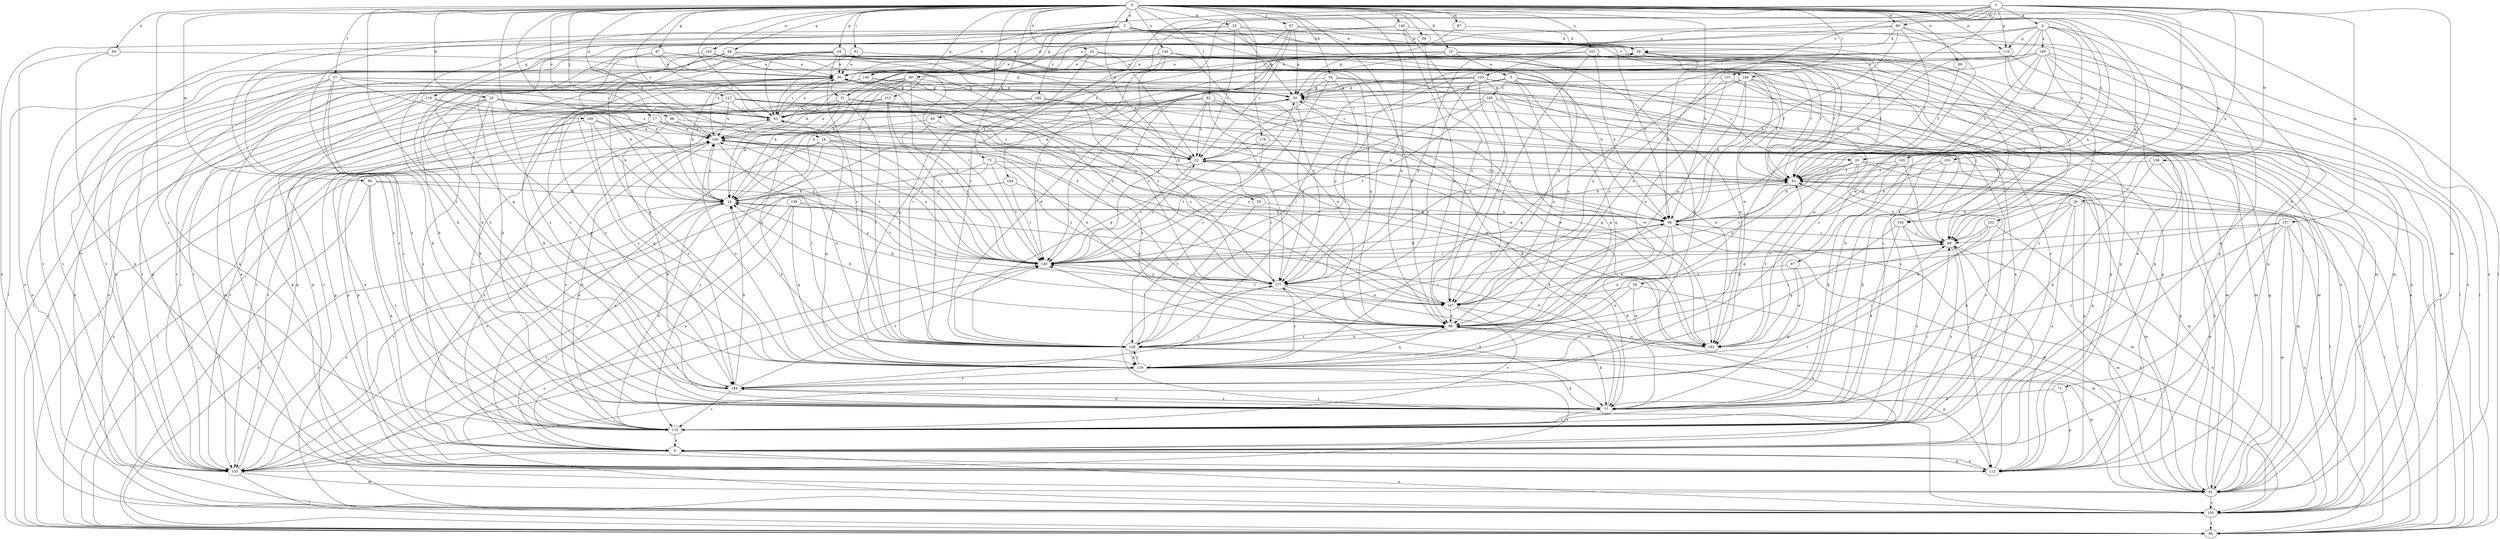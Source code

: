 strict digraph  {
0;
1;
2;
4;
5;
6;
10;
14;
17;
18;
20;
22;
23;
24;
25;
26;
28;
31;
36;
37;
39;
43;
44;
47;
48;
49;
50;
54;
55;
56;
59;
61;
63;
64;
66;
67;
69;
71;
75;
77;
82;
84;
86;
87;
90;
91;
94;
97;
98;
99;
101;
102;
103;
104;
105;
110;
112;
113;
117;
118;
119;
121;
126;
133;
139;
140;
142;
143;
145;
146;
147;
148;
149;
155;
157;
158;
162;
163;
164;
168;
169;
177;
178;
180;
182;
183;
184;
0 -> 2  [label=a];
0 -> 10  [label=b];
0 -> 14  [label=b];
0 -> 17  [label=c];
0 -> 18  [label=c];
0 -> 23  [label=d];
0 -> 24  [label=d];
0 -> 25  [label=d];
0 -> 26  [label=d];
0 -> 37  [label=f];
0 -> 44  [label=g];
0 -> 47  [label=g];
0 -> 48  [label=g];
0 -> 54  [label=h];
0 -> 55  [label=h];
0 -> 56  [label=h];
0 -> 59  [label=i];
0 -> 61  [label=i];
0 -> 63  [label=i];
0 -> 64  [label=j];
0 -> 66  [label=j];
0 -> 67  [label=j];
0 -> 71  [label=k];
0 -> 75  [label=k];
0 -> 77  [label=k];
0 -> 82  [label=l];
0 -> 84  [label=l];
0 -> 86  [label=m];
0 -> 87  [label=m];
0 -> 90  [label=m];
0 -> 94  [label=n];
0 -> 97  [label=n];
0 -> 98  [label=n];
0 -> 99  [label=o];
0 -> 101  [label=o];
0 -> 110  [label=p];
0 -> 113  [label=q];
0 -> 117  [label=q];
0 -> 133  [label=s];
0 -> 142  [label=u];
0 -> 143  [label=u];
0 -> 145  [label=u];
0 -> 148  [label=v];
0 -> 149  [label=v];
0 -> 177  [label=y];
0 -> 178  [label=z];
0 -> 180  [label=z];
0 -> 184  [label=t];
1 -> 4  [label=a];
1 -> 31  [label=e];
1 -> 39  [label=f];
1 -> 90  [label=m];
1 -> 91  [label=m];
1 -> 102  [label=o];
1 -> 103  [label=o];
1 -> 110  [label=p];
1 -> 121  [label=r];
1 -> 126  [label=r];
1 -> 140  [label=t];
1 -> 157  [label=w];
1 -> 158  [label=w];
1 -> 163  [label=x];
1 -> 164  [label=x];
2 -> 28  [label=d];
2 -> 31  [label=e];
2 -> 43  [label=f];
2 -> 49  [label=g];
2 -> 69  [label=j];
2 -> 77  [label=k];
2 -> 98  [label=n];
2 -> 104  [label=o];
2 -> 118  [label=q];
2 -> 133  [label=s];
2 -> 146  [label=u];
2 -> 147  [label=u];
2 -> 149  [label=v];
2 -> 182  [label=z];
4 -> 20  [label=c];
4 -> 36  [label=e];
4 -> 43  [label=f];
4 -> 56  [label=h];
4 -> 98  [label=n];
4 -> 104  [label=o];
4 -> 105  [label=o];
4 -> 110  [label=p];
4 -> 155  [label=v];
4 -> 168  [label=x];
5 -> 14  [label=b];
5 -> 20  [label=c];
5 -> 22  [label=c];
5 -> 50  [label=g];
5 -> 98  [label=n];
5 -> 119  [label=q];
5 -> 162  [label=w];
5 -> 183  [label=z];
6 -> 63  [label=i];
6 -> 105  [label=o];
6 -> 112  [label=p];
6 -> 155  [label=v];
6 -> 169  [label=x];
10 -> 5  [label=a];
10 -> 14  [label=b];
10 -> 22  [label=c];
10 -> 84  [label=l];
10 -> 91  [label=m];
10 -> 119  [label=q];
10 -> 155  [label=v];
14 -> 56  [label=h];
14 -> 105  [label=o];
14 -> 155  [label=v];
14 -> 169  [label=x];
17 -> 6  [label=a];
17 -> 22  [label=c];
17 -> 98  [label=n];
17 -> 112  [label=p];
17 -> 140  [label=t];
17 -> 155  [label=v];
17 -> 169  [label=x];
18 -> 6  [label=a];
18 -> 22  [label=c];
18 -> 84  [label=l];
18 -> 112  [label=p];
18 -> 119  [label=q];
18 -> 133  [label=s];
18 -> 162  [label=w];
20 -> 43  [label=f];
20 -> 56  [label=h];
20 -> 91  [label=m];
20 -> 112  [label=p];
20 -> 119  [label=q];
20 -> 133  [label=s];
20 -> 147  [label=u];
22 -> 43  [label=f];
22 -> 77  [label=k];
22 -> 84  [label=l];
22 -> 91  [label=m];
22 -> 140  [label=t];
23 -> 22  [label=c];
23 -> 28  [label=d];
23 -> 50  [label=g];
23 -> 56  [label=h];
23 -> 77  [label=k];
23 -> 133  [label=s];
24 -> 22  [label=c];
24 -> 36  [label=e];
24 -> 43  [label=f];
24 -> 112  [label=p];
24 -> 126  [label=r];
24 -> 155  [label=v];
25 -> 22  [label=c];
25 -> 56  [label=h];
25 -> 63  [label=i];
25 -> 77  [label=k];
25 -> 91  [label=m];
25 -> 119  [label=q];
25 -> 133  [label=s];
25 -> 147  [label=u];
25 -> 155  [label=v];
26 -> 6  [label=a];
26 -> 56  [label=h];
26 -> 77  [label=k];
26 -> 84  [label=l];
26 -> 91  [label=m];
26 -> 162  [label=w];
28 -> 36  [label=e];
28 -> 43  [label=f];
28 -> 56  [label=h];
28 -> 112  [label=p];
28 -> 133  [label=s];
28 -> 169  [label=x];
31 -> 14  [label=b];
31 -> 63  [label=i];
31 -> 126  [label=r];
31 -> 133  [label=s];
31 -> 162  [label=w];
31 -> 169  [label=x];
36 -> 50  [label=g];
36 -> 63  [label=i];
36 -> 77  [label=k];
36 -> 105  [label=o];
36 -> 155  [label=v];
36 -> 184  [label=z];
37 -> 6  [label=a];
37 -> 14  [label=b];
37 -> 50  [label=g];
37 -> 63  [label=i];
37 -> 77  [label=k];
37 -> 112  [label=p];
37 -> 133  [label=s];
39 -> 98  [label=n];
39 -> 105  [label=o];
39 -> 147  [label=u];
39 -> 162  [label=w];
43 -> 14  [label=b];
43 -> 84  [label=l];
43 -> 91  [label=m];
43 -> 140  [label=t];
43 -> 155  [label=v];
44 -> 22  [label=c];
44 -> 36  [label=e];
44 -> 43  [label=f];
44 -> 56  [label=h];
44 -> 63  [label=i];
44 -> 77  [label=k];
44 -> 98  [label=n];
44 -> 126  [label=r];
44 -> 155  [label=v];
44 -> 177  [label=y];
44 -> 184  [label=z];
47 -> 14  [label=b];
47 -> 36  [label=e];
47 -> 63  [label=i];
47 -> 91  [label=m];
47 -> 177  [label=y];
47 -> 184  [label=z];
48 -> 36  [label=e];
48 -> 43  [label=f];
48 -> 50  [label=g];
48 -> 69  [label=j];
48 -> 77  [label=k];
48 -> 133  [label=s];
48 -> 184  [label=z];
49 -> 14  [label=b];
49 -> 50  [label=g];
49 -> 105  [label=o];
49 -> 119  [label=q];
49 -> 126  [label=r];
49 -> 140  [label=t];
49 -> 155  [label=v];
49 -> 169  [label=x];
49 -> 177  [label=y];
50 -> 63  [label=i];
50 -> 133  [label=s];
50 -> 177  [label=y];
54 -> 50  [label=g];
54 -> 77  [label=k];
54 -> 140  [label=t];
54 -> 155  [label=v];
54 -> 162  [label=w];
54 -> 177  [label=y];
55 -> 56  [label=h];
55 -> 126  [label=r];
56 -> 69  [label=j];
56 -> 77  [label=k];
56 -> 91  [label=m];
56 -> 98  [label=n];
56 -> 126  [label=r];
56 -> 177  [label=y];
59 -> 147  [label=u];
61 -> 36  [label=e];
61 -> 63  [label=i];
61 -> 69  [label=j];
63 -> 36  [label=e];
63 -> 140  [label=t];
63 -> 169  [label=x];
64 -> 140  [label=t];
64 -> 147  [label=u];
64 -> 169  [label=x];
66 -> 43  [label=f];
66 -> 112  [label=p];
66 -> 162  [label=w];
66 -> 169  [label=x];
66 -> 184  [label=z];
67 -> 14  [label=b];
67 -> 22  [label=c];
67 -> 28  [label=d];
67 -> 50  [label=g];
67 -> 112  [label=p];
67 -> 140  [label=t];
69 -> 43  [label=f];
69 -> 91  [label=m];
69 -> 98  [label=n];
69 -> 112  [label=p];
69 -> 133  [label=s];
69 -> 140  [label=t];
71 -> 77  [label=k];
71 -> 112  [label=p];
75 -> 6  [label=a];
75 -> 43  [label=f];
75 -> 126  [label=r];
75 -> 140  [label=t];
75 -> 177  [label=y];
77 -> 14  [label=b];
77 -> 133  [label=s];
77 -> 184  [label=z];
82 -> 22  [label=c];
82 -> 63  [label=i];
82 -> 77  [label=k];
82 -> 140  [label=t];
82 -> 162  [label=w];
82 -> 177  [label=y];
82 -> 184  [label=z];
84 -> 14  [label=b];
84 -> 28  [label=d];
84 -> 169  [label=x];
86 -> 6  [label=a];
86 -> 14  [label=b];
86 -> 84  [label=l];
86 -> 133  [label=s];
86 -> 177  [label=y];
87 -> 28  [label=d];
87 -> 50  [label=g];
90 -> 6  [label=a];
90 -> 28  [label=d];
90 -> 36  [label=e];
90 -> 43  [label=f];
90 -> 56  [label=h];
90 -> 162  [label=w];
90 -> 169  [label=x];
91 -> 36  [label=e];
91 -> 50  [label=g];
91 -> 63  [label=i];
91 -> 105  [label=o];
91 -> 169  [label=x];
94 -> 36  [label=e];
94 -> 105  [label=o];
94 -> 112  [label=p];
97 -> 77  [label=k];
97 -> 162  [label=w];
97 -> 177  [label=y];
98 -> 14  [label=b];
98 -> 36  [label=e];
98 -> 77  [label=k];
98 -> 119  [label=q];
98 -> 126  [label=r];
98 -> 140  [label=t];
98 -> 162  [label=w];
98 -> 169  [label=x];
99 -> 43  [label=f];
101 -> 36  [label=e];
101 -> 43  [label=f];
101 -> 56  [label=h];
101 -> 147  [label=u];
101 -> 162  [label=w];
101 -> 177  [label=y];
102 -> 69  [label=j];
102 -> 105  [label=o];
102 -> 126  [label=r];
102 -> 155  [label=v];
103 -> 14  [label=b];
103 -> 50  [label=g];
103 -> 84  [label=l];
103 -> 105  [label=o];
103 -> 119  [label=q];
103 -> 126  [label=r];
103 -> 147  [label=u];
103 -> 155  [label=v];
104 -> 69  [label=j];
104 -> 77  [label=k];
104 -> 119  [label=q];
104 -> 133  [label=s];
105 -> 43  [label=f];
105 -> 56  [label=h];
105 -> 84  [label=l];
105 -> 177  [label=y];
110 -> 6  [label=a];
110 -> 14  [label=b];
110 -> 36  [label=e];
110 -> 105  [label=o];
110 -> 112  [label=p];
110 -> 126  [label=r];
112 -> 6  [label=a];
112 -> 36  [label=e];
112 -> 69  [label=j];
113 -> 63  [label=i];
113 -> 126  [label=r];
113 -> 140  [label=t];
113 -> 155  [label=v];
117 -> 56  [label=h];
117 -> 63  [label=i];
117 -> 84  [label=l];
117 -> 91  [label=m];
117 -> 112  [label=p];
117 -> 133  [label=s];
117 -> 147  [label=u];
117 -> 162  [label=w];
117 -> 169  [label=x];
118 -> 63  [label=i];
118 -> 84  [label=l];
118 -> 112  [label=p];
118 -> 169  [label=x];
119 -> 69  [label=j];
119 -> 77  [label=k];
119 -> 126  [label=r];
119 -> 155  [label=v];
119 -> 169  [label=x];
119 -> 177  [label=y];
119 -> 184  [label=z];
121 -> 50  [label=g];
121 -> 69  [label=j];
121 -> 98  [label=n];
121 -> 133  [label=s];
121 -> 147  [label=u];
126 -> 14  [label=b];
126 -> 28  [label=d];
126 -> 43  [label=f];
126 -> 50  [label=g];
126 -> 91  [label=m];
126 -> 98  [label=n];
126 -> 112  [label=p];
126 -> 119  [label=q];
126 -> 169  [label=x];
133 -> 6  [label=a];
133 -> 14  [label=b];
133 -> 69  [label=j];
133 -> 169  [label=x];
139 -> 6  [label=a];
139 -> 56  [label=h];
139 -> 105  [label=o];
139 -> 119  [label=q];
139 -> 140  [label=t];
140 -> 22  [label=c];
140 -> 56  [label=h];
140 -> 69  [label=j];
140 -> 105  [label=o];
140 -> 169  [label=x];
140 -> 177  [label=y];
142 -> 36  [label=e];
142 -> 69  [label=j];
142 -> 98  [label=n];
142 -> 119  [label=q];
142 -> 140  [label=t];
142 -> 177  [label=y];
143 -> 36  [label=e];
143 -> 50  [label=g];
143 -> 84  [label=l];
143 -> 119  [label=q];
143 -> 140  [label=t];
145 -> 43  [label=f];
145 -> 56  [label=h];
145 -> 69  [label=j];
145 -> 77  [label=k];
146 -> 14  [label=b];
146 -> 50  [label=g];
146 -> 84  [label=l];
146 -> 105  [label=o];
146 -> 112  [label=p];
146 -> 177  [label=y];
147 -> 6  [label=a];
147 -> 14  [label=b];
147 -> 98  [label=n];
147 -> 133  [label=s];
147 -> 140  [label=t];
148 -> 28  [label=d];
148 -> 98  [label=n];
148 -> 105  [label=o];
148 -> 119  [label=q];
148 -> 147  [label=u];
149 -> 43  [label=f];
149 -> 50  [label=g];
149 -> 56  [label=h];
149 -> 84  [label=l];
149 -> 112  [label=p];
149 -> 119  [label=q];
149 -> 147  [label=u];
155 -> 50  [label=g];
155 -> 84  [label=l];
155 -> 91  [label=m];
155 -> 140  [label=t];
157 -> 6  [label=a];
157 -> 69  [label=j];
157 -> 84  [label=l];
157 -> 91  [label=m];
157 -> 98  [label=n];
157 -> 105  [label=o];
157 -> 184  [label=z];
158 -> 43  [label=f];
158 -> 77  [label=k];
158 -> 112  [label=p];
162 -> 43  [label=f];
162 -> 50  [label=g];
162 -> 98  [label=n];
163 -> 43  [label=f];
163 -> 56  [label=h];
163 -> 77  [label=k];
163 -> 84  [label=l];
164 -> 14  [label=b];
164 -> 98  [label=n];
164 -> 140  [label=t];
164 -> 155  [label=v];
168 -> 36  [label=e];
168 -> 43  [label=f];
168 -> 69  [label=j];
168 -> 84  [label=l];
168 -> 105  [label=o];
168 -> 126  [label=r];
168 -> 133  [label=s];
168 -> 147  [label=u];
168 -> 184  [label=z];
169 -> 22  [label=c];
169 -> 77  [label=k];
169 -> 126  [label=r];
169 -> 133  [label=s];
169 -> 140  [label=t];
177 -> 22  [label=c];
177 -> 36  [label=e];
177 -> 77  [label=k];
177 -> 91  [label=m];
177 -> 147  [label=u];
177 -> 184  [label=z];
178 -> 22  [label=c];
178 -> 105  [label=o];
178 -> 140  [label=t];
180 -> 14  [label=b];
180 -> 112  [label=p];
180 -> 119  [label=q];
180 -> 140  [label=t];
180 -> 155  [label=v];
180 -> 169  [label=x];
182 -> 22  [label=c];
182 -> 63  [label=i];
182 -> 91  [label=m];
182 -> 155  [label=v];
183 -> 6  [label=a];
183 -> 63  [label=i];
183 -> 91  [label=m];
183 -> 126  [label=r];
183 -> 140  [label=t];
183 -> 162  [label=w];
183 -> 177  [label=y];
184 -> 14  [label=b];
184 -> 77  [label=k];
184 -> 133  [label=s];
184 -> 140  [label=t];
}
